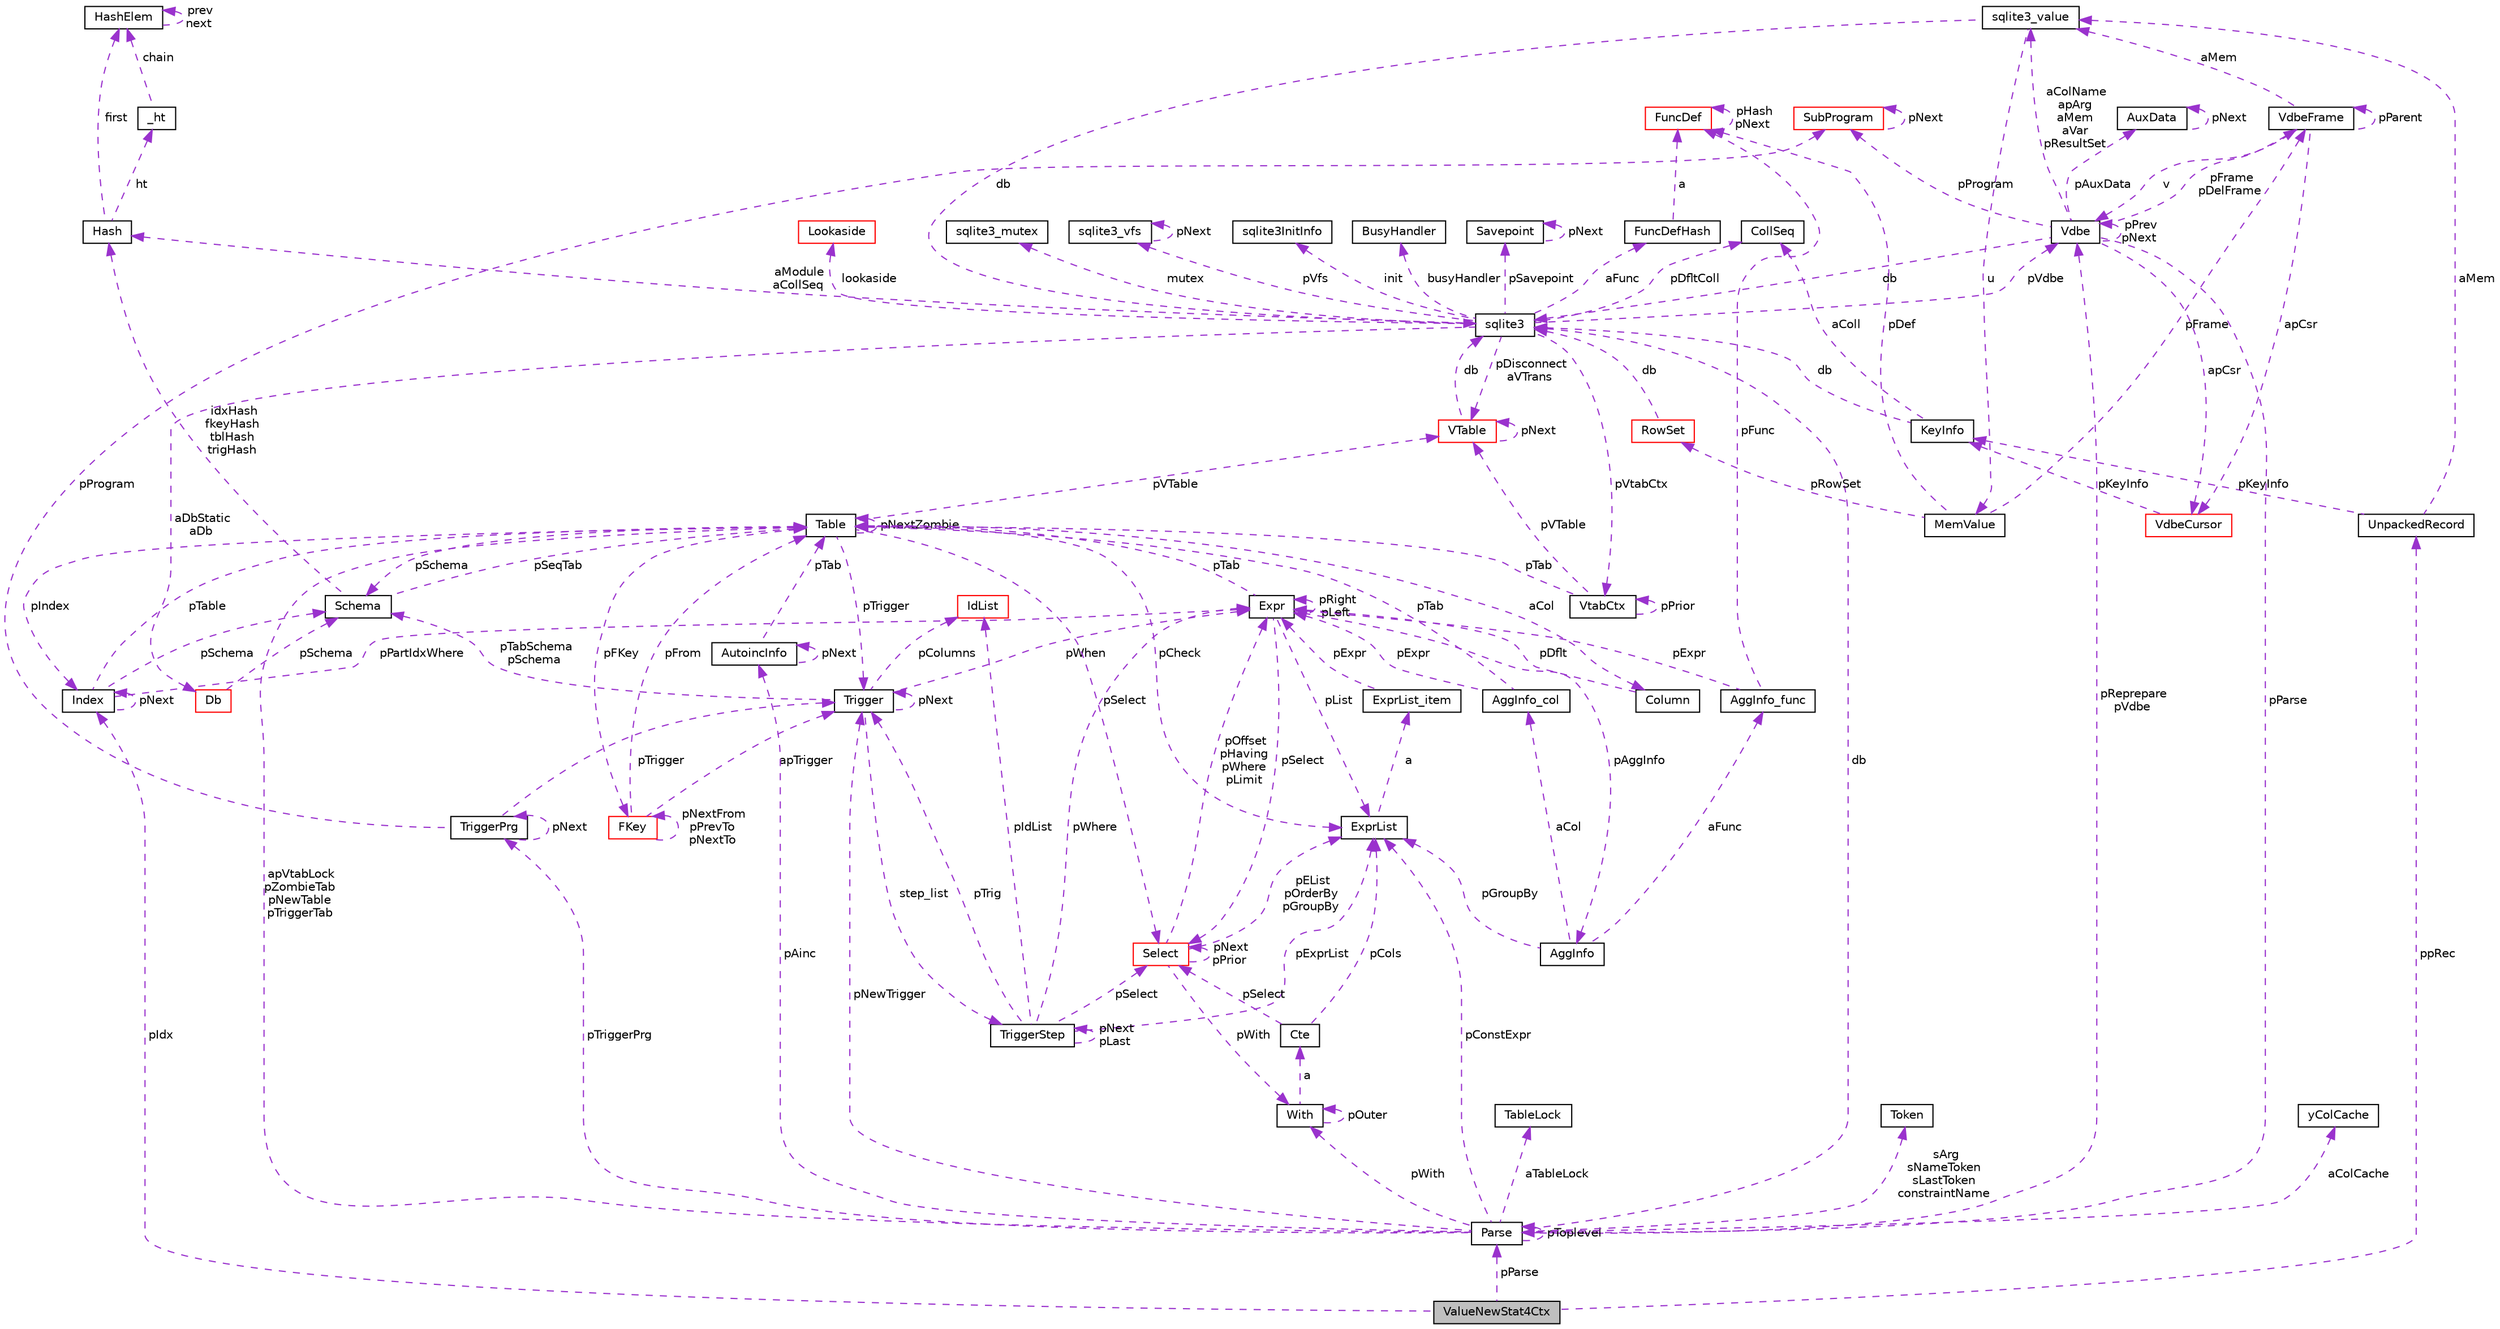 digraph "ValueNewStat4Ctx"
{
  edge [fontname="Helvetica",fontsize="10",labelfontname="Helvetica",labelfontsize="10"];
  node [fontname="Helvetica",fontsize="10",shape=record];
  Node1 [label="ValueNewStat4Ctx",height=0.2,width=0.4,color="black", fillcolor="grey75", style="filled", fontcolor="black"];
  Node2 -> Node1 [dir="back",color="darkorchid3",fontsize="10",style="dashed",label=" ppRec" ,fontname="Helvetica"];
  Node2 [label="UnpackedRecord",height=0.2,width=0.4,color="black", fillcolor="white", style="filled",URL="$struct_unpacked_record.html"];
  Node3 -> Node2 [dir="back",color="darkorchid3",fontsize="10",style="dashed",label=" aMem" ,fontname="Helvetica"];
  Node3 [label="sqlite3_value",height=0.2,width=0.4,color="black", fillcolor="white", style="filled",URL="$struct_mem.html"];
  Node4 -> Node3 [dir="back",color="darkorchid3",fontsize="10",style="dashed",label=" u" ,fontname="Helvetica"];
  Node4 [label="MemValue",height=0.2,width=0.4,color="black", fillcolor="white", style="filled",URL="$union_mem_1_1_mem_value.html"];
  Node5 -> Node4 [dir="back",color="darkorchid3",fontsize="10",style="dashed",label=" pFrame" ,fontname="Helvetica"];
  Node5 [label="VdbeFrame",height=0.2,width=0.4,color="black", fillcolor="white", style="filled",URL="$struct_vdbe_frame.html"];
  Node3 -> Node5 [dir="back",color="darkorchid3",fontsize="10",style="dashed",label=" aMem" ,fontname="Helvetica"];
  Node6 -> Node5 [dir="back",color="darkorchid3",fontsize="10",style="dashed",label=" v" ,fontname="Helvetica"];
  Node6 [label="Vdbe",height=0.2,width=0.4,color="black", fillcolor="white", style="filled",URL="$struct_vdbe.html"];
  Node6 -> Node6 [dir="back",color="darkorchid3",fontsize="10",style="dashed",label=" pPrev\npNext" ,fontname="Helvetica"];
  Node3 -> Node6 [dir="back",color="darkorchid3",fontsize="10",style="dashed",label=" aColName\napArg\naMem\naVar\npResultSet" ,fontname="Helvetica"];
  Node7 -> Node6 [dir="back",color="darkorchid3",fontsize="10",style="dashed",label=" db" ,fontname="Helvetica"];
  Node7 [label="sqlite3",height=0.2,width=0.4,color="black", fillcolor="white", style="filled",URL="$structsqlite3.html"];
  Node6 -> Node7 [dir="back",color="darkorchid3",fontsize="10",style="dashed",label=" pVdbe" ,fontname="Helvetica"];
  Node8 -> Node7 [dir="back",color="darkorchid3",fontsize="10",style="dashed",label=" pSavepoint" ,fontname="Helvetica"];
  Node8 [label="Savepoint",height=0.2,width=0.4,color="black", fillcolor="white", style="filled",URL="$struct_savepoint.html"];
  Node8 -> Node8 [dir="back",color="darkorchid3",fontsize="10",style="dashed",label=" pNext" ,fontname="Helvetica"];
  Node9 -> Node7 [dir="back",color="darkorchid3",fontsize="10",style="dashed",label=" aFunc" ,fontname="Helvetica"];
  Node9 [label="FuncDefHash",height=0.2,width=0.4,color="black", fillcolor="white", style="filled",URL="$struct_func_def_hash.html"];
  Node10 -> Node9 [dir="back",color="darkorchid3",fontsize="10",style="dashed",label=" a" ,fontname="Helvetica"];
  Node10 [label="FuncDef",height=0.2,width=0.4,color="red", fillcolor="white", style="filled",URL="$struct_func_def.html"];
  Node10 -> Node10 [dir="back",color="darkorchid3",fontsize="10",style="dashed",label=" pHash\npNext" ,fontname="Helvetica"];
  Node11 -> Node7 [dir="back",color="darkorchid3",fontsize="10",style="dashed",label=" lookaside" ,fontname="Helvetica"];
  Node11 [label="Lookaside",height=0.2,width=0.4,color="red", fillcolor="white", style="filled",URL="$struct_lookaside.html"];
  Node12 -> Node7 [dir="back",color="darkorchid3",fontsize="10",style="dashed",label=" mutex" ,fontname="Helvetica"];
  Node12 [label="sqlite3_mutex",height=0.2,width=0.4,color="black", fillcolor="white", style="filled",URL="$structsqlite3__mutex.html"];
  Node13 -> Node7 [dir="back",color="darkorchid3",fontsize="10",style="dashed",label=" pVfs" ,fontname="Helvetica"];
  Node13 [label="sqlite3_vfs",height=0.2,width=0.4,color="black", fillcolor="white", style="filled",URL="$structsqlite3__vfs.html"];
  Node13 -> Node13 [dir="back",color="darkorchid3",fontsize="10",style="dashed",label=" pNext" ,fontname="Helvetica"];
  Node14 -> Node7 [dir="back",color="darkorchid3",fontsize="10",style="dashed",label=" init" ,fontname="Helvetica"];
  Node14 [label="sqlite3InitInfo",height=0.2,width=0.4,color="black", fillcolor="white", style="filled",URL="$structsqlite3_1_1sqlite3_init_info.html"];
  Node15 -> Node7 [dir="back",color="darkorchid3",fontsize="10",style="dashed",label=" busyHandler" ,fontname="Helvetica"];
  Node15 [label="BusyHandler",height=0.2,width=0.4,color="black", fillcolor="white", style="filled",URL="$struct_busy_handler.html"];
  Node16 -> Node7 [dir="back",color="darkorchid3",fontsize="10",style="dashed",label=" pVtabCtx" ,fontname="Helvetica"];
  Node16 [label="VtabCtx",height=0.2,width=0.4,color="black", fillcolor="white", style="filled",URL="$struct_vtab_ctx.html"];
  Node16 -> Node16 [dir="back",color="darkorchid3",fontsize="10",style="dashed",label=" pPrior" ,fontname="Helvetica"];
  Node17 -> Node16 [dir="back",color="darkorchid3",fontsize="10",style="dashed",label=" pVTable" ,fontname="Helvetica"];
  Node17 [label="VTable",height=0.2,width=0.4,color="red", fillcolor="white", style="filled",URL="$struct_v_table.html"];
  Node7 -> Node17 [dir="back",color="darkorchid3",fontsize="10",style="dashed",label=" db" ,fontname="Helvetica"];
  Node17 -> Node17 [dir="back",color="darkorchid3",fontsize="10",style="dashed",label=" pNext" ,fontname="Helvetica"];
  Node18 -> Node16 [dir="back",color="darkorchid3",fontsize="10",style="dashed",label=" pTab" ,fontname="Helvetica"];
  Node18 [label="Table",height=0.2,width=0.4,color="black", fillcolor="white", style="filled",URL="$struct_table.html"];
  Node19 -> Node18 [dir="back",color="darkorchid3",fontsize="10",style="dashed",label=" pSchema" ,fontname="Helvetica"];
  Node19 [label="Schema",height=0.2,width=0.4,color="black", fillcolor="white", style="filled",URL="$struct_schema.html"];
  Node18 -> Node19 [dir="back",color="darkorchid3",fontsize="10",style="dashed",label=" pSeqTab" ,fontname="Helvetica"];
  Node20 -> Node19 [dir="back",color="darkorchid3",fontsize="10",style="dashed",label=" idxHash\nfkeyHash\ntblHash\ntrigHash" ,fontname="Helvetica"];
  Node20 [label="Hash",height=0.2,width=0.4,color="black", fillcolor="white", style="filled",URL="$struct_hash.html"];
  Node21 -> Node20 [dir="back",color="darkorchid3",fontsize="10",style="dashed",label=" ht" ,fontname="Helvetica"];
  Node21 [label="_ht",height=0.2,width=0.4,color="black", fillcolor="white", style="filled",URL="$struct_hash_1_1__ht.html"];
  Node22 -> Node21 [dir="back",color="darkorchid3",fontsize="10",style="dashed",label=" chain" ,fontname="Helvetica"];
  Node22 [label="HashElem",height=0.2,width=0.4,color="black", fillcolor="white", style="filled",URL="$struct_hash_elem.html"];
  Node22 -> Node22 [dir="back",color="darkorchid3",fontsize="10",style="dashed",label=" prev\nnext" ,fontname="Helvetica"];
  Node22 -> Node20 [dir="back",color="darkorchid3",fontsize="10",style="dashed",label=" first" ,fontname="Helvetica"];
  Node23 -> Node18 [dir="back",color="darkorchid3",fontsize="10",style="dashed",label=" aCol" ,fontname="Helvetica"];
  Node23 [label="Column",height=0.2,width=0.4,color="black", fillcolor="white", style="filled",URL="$struct_column.html"];
  Node24 -> Node23 [dir="back",color="darkorchid3",fontsize="10",style="dashed",label=" pDflt" ,fontname="Helvetica"];
  Node24 [label="Expr",height=0.2,width=0.4,color="black", fillcolor="white", style="filled",URL="$struct_expr.html"];
  Node25 -> Node24 [dir="back",color="darkorchid3",fontsize="10",style="dashed",label=" pAggInfo" ,fontname="Helvetica"];
  Node25 [label="AggInfo",height=0.2,width=0.4,color="black", fillcolor="white", style="filled",URL="$struct_agg_info.html"];
  Node26 -> Node25 [dir="back",color="darkorchid3",fontsize="10",style="dashed",label=" aCol" ,fontname="Helvetica"];
  Node26 [label="AggInfo_col",height=0.2,width=0.4,color="black", fillcolor="white", style="filled",URL="$struct_agg_info_1_1_agg_info__col.html"];
  Node24 -> Node26 [dir="back",color="darkorchid3",fontsize="10",style="dashed",label=" pExpr" ,fontname="Helvetica"];
  Node18 -> Node26 [dir="back",color="darkorchid3",fontsize="10",style="dashed",label=" pTab" ,fontname="Helvetica"];
  Node27 -> Node25 [dir="back",color="darkorchid3",fontsize="10",style="dashed",label=" aFunc" ,fontname="Helvetica"];
  Node27 [label="AggInfo_func",height=0.2,width=0.4,color="black", fillcolor="white", style="filled",URL="$struct_agg_info_1_1_agg_info__func.html"];
  Node24 -> Node27 [dir="back",color="darkorchid3",fontsize="10",style="dashed",label=" pExpr" ,fontname="Helvetica"];
  Node10 -> Node27 [dir="back",color="darkorchid3",fontsize="10",style="dashed",label=" pFunc" ,fontname="Helvetica"];
  Node28 -> Node25 [dir="back",color="darkorchid3",fontsize="10",style="dashed",label=" pGroupBy" ,fontname="Helvetica"];
  Node28 [label="ExprList",height=0.2,width=0.4,color="black", fillcolor="white", style="filled",URL="$struct_expr_list.html"];
  Node29 -> Node28 [dir="back",color="darkorchid3",fontsize="10",style="dashed",label=" a" ,fontname="Helvetica"];
  Node29 [label="ExprList_item",height=0.2,width=0.4,color="black", fillcolor="white", style="filled",URL="$struct_expr_list_1_1_expr_list__item.html"];
  Node24 -> Node29 [dir="back",color="darkorchid3",fontsize="10",style="dashed",label=" pExpr" ,fontname="Helvetica"];
  Node24 -> Node24 [dir="back",color="darkorchid3",fontsize="10",style="dashed",label=" pRight\npLeft" ,fontname="Helvetica"];
  Node18 -> Node24 [dir="back",color="darkorchid3",fontsize="10",style="dashed",label=" pTab" ,fontname="Helvetica"];
  Node30 -> Node24 [dir="back",color="darkorchid3",fontsize="10",style="dashed",label=" pSelect" ,fontname="Helvetica"];
  Node30 [label="Select",height=0.2,width=0.4,color="red", fillcolor="white", style="filled",URL="$struct_select.html"];
  Node24 -> Node30 [dir="back",color="darkorchid3",fontsize="10",style="dashed",label=" pOffset\npHaving\npWhere\npLimit" ,fontname="Helvetica"];
  Node31 -> Node30 [dir="back",color="darkorchid3",fontsize="10",style="dashed",label=" pWith" ,fontname="Helvetica"];
  Node31 [label="With",height=0.2,width=0.4,color="black", fillcolor="white", style="filled",URL="$struct_with.html"];
  Node32 -> Node31 [dir="back",color="darkorchid3",fontsize="10",style="dashed",label=" a" ,fontname="Helvetica"];
  Node32 [label="Cte",height=0.2,width=0.4,color="black", fillcolor="white", style="filled",URL="$struct_with_1_1_cte.html"];
  Node30 -> Node32 [dir="back",color="darkorchid3",fontsize="10",style="dashed",label=" pSelect" ,fontname="Helvetica"];
  Node28 -> Node32 [dir="back",color="darkorchid3",fontsize="10",style="dashed",label=" pCols" ,fontname="Helvetica"];
  Node31 -> Node31 [dir="back",color="darkorchid3",fontsize="10",style="dashed",label=" pOuter" ,fontname="Helvetica"];
  Node30 -> Node30 [dir="back",color="darkorchid3",fontsize="10",style="dashed",label=" pNext\npPrior" ,fontname="Helvetica"];
  Node28 -> Node30 [dir="back",color="darkorchid3",fontsize="10",style="dashed",label=" pEList\npOrderBy\npGroupBy" ,fontname="Helvetica"];
  Node28 -> Node24 [dir="back",color="darkorchid3",fontsize="10",style="dashed",label=" pList" ,fontname="Helvetica"];
  Node33 -> Node18 [dir="back",color="darkorchid3",fontsize="10",style="dashed",label=" pFKey" ,fontname="Helvetica"];
  Node33 [label="FKey",height=0.2,width=0.4,color="red", fillcolor="white", style="filled",URL="$struct_f_key.html"];
  Node33 -> Node33 [dir="back",color="darkorchid3",fontsize="10",style="dashed",label=" pNextFrom\npPrevTo\npNextTo" ,fontname="Helvetica"];
  Node18 -> Node33 [dir="back",color="darkorchid3",fontsize="10",style="dashed",label=" pFrom" ,fontname="Helvetica"];
  Node34 -> Node33 [dir="back",color="darkorchid3",fontsize="10",style="dashed",label=" apTrigger" ,fontname="Helvetica"];
  Node34 [label="Trigger",height=0.2,width=0.4,color="black", fillcolor="white", style="filled",URL="$struct_trigger.html"];
  Node35 -> Node34 [dir="back",color="darkorchid3",fontsize="10",style="dashed",label=" step_list" ,fontname="Helvetica"];
  Node35 [label="TriggerStep",height=0.2,width=0.4,color="black", fillcolor="white", style="filled",URL="$struct_trigger_step.html"];
  Node35 -> Node35 [dir="back",color="darkorchid3",fontsize="10",style="dashed",label=" pNext\npLast" ,fontname="Helvetica"];
  Node24 -> Node35 [dir="back",color="darkorchid3",fontsize="10",style="dashed",label=" pWhere" ,fontname="Helvetica"];
  Node36 -> Node35 [dir="back",color="darkorchid3",fontsize="10",style="dashed",label=" pIdList" ,fontname="Helvetica"];
  Node36 [label="IdList",height=0.2,width=0.4,color="red", fillcolor="white", style="filled",URL="$struct_id_list.html"];
  Node30 -> Node35 [dir="back",color="darkorchid3",fontsize="10",style="dashed",label=" pSelect" ,fontname="Helvetica"];
  Node34 -> Node35 [dir="back",color="darkorchid3",fontsize="10",style="dashed",label=" pTrig" ,fontname="Helvetica"];
  Node28 -> Node35 [dir="back",color="darkorchid3",fontsize="10",style="dashed",label=" pExprList" ,fontname="Helvetica"];
  Node19 -> Node34 [dir="back",color="darkorchid3",fontsize="10",style="dashed",label=" pTabSchema\npSchema" ,fontname="Helvetica"];
  Node24 -> Node34 [dir="back",color="darkorchid3",fontsize="10",style="dashed",label=" pWhen" ,fontname="Helvetica"];
  Node36 -> Node34 [dir="back",color="darkorchid3",fontsize="10",style="dashed",label=" pColumns" ,fontname="Helvetica"];
  Node34 -> Node34 [dir="back",color="darkorchid3",fontsize="10",style="dashed",label=" pNext" ,fontname="Helvetica"];
  Node17 -> Node18 [dir="back",color="darkorchid3",fontsize="10",style="dashed",label=" pVTable" ,fontname="Helvetica"];
  Node18 -> Node18 [dir="back",color="darkorchid3",fontsize="10",style="dashed",label=" pNextZombie" ,fontname="Helvetica"];
  Node34 -> Node18 [dir="back",color="darkorchid3",fontsize="10",style="dashed",label=" pTrigger" ,fontname="Helvetica"];
  Node30 -> Node18 [dir="back",color="darkorchid3",fontsize="10",style="dashed",label=" pSelect" ,fontname="Helvetica"];
  Node28 -> Node18 [dir="back",color="darkorchid3",fontsize="10",style="dashed",label=" pCheck" ,fontname="Helvetica"];
  Node37 -> Node18 [dir="back",color="darkorchid3",fontsize="10",style="dashed",label=" pIndex" ,fontname="Helvetica"];
  Node37 [label="Index",height=0.2,width=0.4,color="black", fillcolor="white", style="filled",URL="$struct_index.html"];
  Node19 -> Node37 [dir="back",color="darkorchid3",fontsize="10",style="dashed",label=" pSchema" ,fontname="Helvetica"];
  Node24 -> Node37 [dir="back",color="darkorchid3",fontsize="10",style="dashed",label=" pPartIdxWhere" ,fontname="Helvetica"];
  Node18 -> Node37 [dir="back",color="darkorchid3",fontsize="10",style="dashed",label=" pTable" ,fontname="Helvetica"];
  Node37 -> Node37 [dir="back",color="darkorchid3",fontsize="10",style="dashed",label=" pNext" ,fontname="Helvetica"];
  Node38 -> Node7 [dir="back",color="darkorchid3",fontsize="10",style="dashed",label=" pDfltColl" ,fontname="Helvetica"];
  Node38 [label="CollSeq",height=0.2,width=0.4,color="black", fillcolor="white", style="filled",URL="$struct_coll_seq.html"];
  Node17 -> Node7 [dir="back",color="darkorchid3",fontsize="10",style="dashed",label=" pDisconnect\naVTrans" ,fontname="Helvetica"];
  Node39 -> Node7 [dir="back",color="darkorchid3",fontsize="10",style="dashed",label=" aDbStatic\naDb" ,fontname="Helvetica"];
  Node39 [label="Db",height=0.2,width=0.4,color="red", fillcolor="white", style="filled",URL="$struct_db.html"];
  Node19 -> Node39 [dir="back",color="darkorchid3",fontsize="10",style="dashed",label=" pSchema" ,fontname="Helvetica"];
  Node20 -> Node7 [dir="back",color="darkorchid3",fontsize="10",style="dashed",label=" aModule\naCollSeq" ,fontname="Helvetica"];
  Node5 -> Node6 [dir="back",color="darkorchid3",fontsize="10",style="dashed",label=" pFrame\npDelFrame" ,fontname="Helvetica"];
  Node40 -> Node6 [dir="back",color="darkorchid3",fontsize="10",style="dashed",label=" pAuxData" ,fontname="Helvetica"];
  Node40 [label="AuxData",height=0.2,width=0.4,color="black", fillcolor="white", style="filled",URL="$struct_aux_data.html"];
  Node40 -> Node40 [dir="back",color="darkorchid3",fontsize="10",style="dashed",label=" pNext" ,fontname="Helvetica"];
  Node41 -> Node6 [dir="back",color="darkorchid3",fontsize="10",style="dashed",label=" pProgram" ,fontname="Helvetica"];
  Node41 [label="SubProgram",height=0.2,width=0.4,color="red", fillcolor="white", style="filled",URL="$struct_sub_program.html"];
  Node41 -> Node41 [dir="back",color="darkorchid3",fontsize="10",style="dashed",label=" pNext" ,fontname="Helvetica"];
  Node42 -> Node6 [dir="back",color="darkorchid3",fontsize="10",style="dashed",label=" apCsr" ,fontname="Helvetica"];
  Node42 [label="VdbeCursor",height=0.2,width=0.4,color="red", fillcolor="white", style="filled",URL="$struct_vdbe_cursor.html"];
  Node43 -> Node42 [dir="back",color="darkorchid3",fontsize="10",style="dashed",label=" pKeyInfo" ,fontname="Helvetica"];
  Node43 [label="KeyInfo",height=0.2,width=0.4,color="black", fillcolor="white", style="filled",URL="$struct_key_info.html"];
  Node7 -> Node43 [dir="back",color="darkorchid3",fontsize="10",style="dashed",label=" db" ,fontname="Helvetica"];
  Node38 -> Node43 [dir="back",color="darkorchid3",fontsize="10",style="dashed",label=" aColl" ,fontname="Helvetica"];
  Node44 -> Node6 [dir="back",color="darkorchid3",fontsize="10",style="dashed",label=" pParse" ,fontname="Helvetica"];
  Node44 [label="Parse",height=0.2,width=0.4,color="black", fillcolor="white", style="filled",URL="$struct_parse.html"];
  Node6 -> Node44 [dir="back",color="darkorchid3",fontsize="10",style="dashed",label=" pReprepare\npVdbe" ,fontname="Helvetica"];
  Node7 -> Node44 [dir="back",color="darkorchid3",fontsize="10",style="dashed",label=" db" ,fontname="Helvetica"];
  Node45 -> Node44 [dir="back",color="darkorchid3",fontsize="10",style="dashed",label=" aTableLock" ,fontname="Helvetica"];
  Node45 [label="TableLock",height=0.2,width=0.4,color="black", fillcolor="white", style="filled",URL="$struct_table_lock.html"];
  Node46 -> Node44 [dir="back",color="darkorchid3",fontsize="10",style="dashed",label=" sArg\nsNameToken\nsLastToken\nconstraintName" ,fontname="Helvetica"];
  Node46 [label="Token",height=0.2,width=0.4,color="black", fillcolor="white", style="filled",URL="$struct_token.html"];
  Node31 -> Node44 [dir="back",color="darkorchid3",fontsize="10",style="dashed",label=" pWith" ,fontname="Helvetica"];
  Node47 -> Node44 [dir="back",color="darkorchid3",fontsize="10",style="dashed",label=" aColCache" ,fontname="Helvetica"];
  Node47 [label="yColCache",height=0.2,width=0.4,color="black", fillcolor="white", style="filled",URL="$struct_parse_1_1y_col_cache.html"];
  Node18 -> Node44 [dir="back",color="darkorchid3",fontsize="10",style="dashed",label=" apVtabLock\npZombieTab\npNewTable\npTriggerTab" ,fontname="Helvetica"];
  Node34 -> Node44 [dir="back",color="darkorchid3",fontsize="10",style="dashed",label=" pNewTrigger" ,fontname="Helvetica"];
  Node48 -> Node44 [dir="back",color="darkorchid3",fontsize="10",style="dashed",label=" pTriggerPrg" ,fontname="Helvetica"];
  Node48 [label="TriggerPrg",height=0.2,width=0.4,color="black", fillcolor="white", style="filled",URL="$struct_trigger_prg.html"];
  Node41 -> Node48 [dir="back",color="darkorchid3",fontsize="10",style="dashed",label=" pProgram" ,fontname="Helvetica"];
  Node34 -> Node48 [dir="back",color="darkorchid3",fontsize="10",style="dashed",label=" pTrigger" ,fontname="Helvetica"];
  Node48 -> Node48 [dir="back",color="darkorchid3",fontsize="10",style="dashed",label=" pNext" ,fontname="Helvetica"];
  Node49 -> Node44 [dir="back",color="darkorchid3",fontsize="10",style="dashed",label=" pAinc" ,fontname="Helvetica"];
  Node49 [label="AutoincInfo",height=0.2,width=0.4,color="black", fillcolor="white", style="filled",URL="$struct_autoinc_info.html"];
  Node18 -> Node49 [dir="back",color="darkorchid3",fontsize="10",style="dashed",label=" pTab" ,fontname="Helvetica"];
  Node49 -> Node49 [dir="back",color="darkorchid3",fontsize="10",style="dashed",label=" pNext" ,fontname="Helvetica"];
  Node28 -> Node44 [dir="back",color="darkorchid3",fontsize="10",style="dashed",label=" pConstExpr" ,fontname="Helvetica"];
  Node44 -> Node44 [dir="back",color="darkorchid3",fontsize="10",style="dashed",label=" pToplevel" ,fontname="Helvetica"];
  Node5 -> Node5 [dir="back",color="darkorchid3",fontsize="10",style="dashed",label=" pParent" ,fontname="Helvetica"];
  Node42 -> Node5 [dir="back",color="darkorchid3",fontsize="10",style="dashed",label=" apCsr" ,fontname="Helvetica"];
  Node50 -> Node4 [dir="back",color="darkorchid3",fontsize="10",style="dashed",label=" pRowSet" ,fontname="Helvetica"];
  Node50 [label="RowSet",height=0.2,width=0.4,color="red", fillcolor="white", style="filled",URL="$struct_row_set.html"];
  Node7 -> Node50 [dir="back",color="darkorchid3",fontsize="10",style="dashed",label=" db" ,fontname="Helvetica"];
  Node10 -> Node4 [dir="back",color="darkorchid3",fontsize="10",style="dashed",label=" pDef" ,fontname="Helvetica"];
  Node7 -> Node3 [dir="back",color="darkorchid3",fontsize="10",style="dashed",label=" db" ,fontname="Helvetica"];
  Node43 -> Node2 [dir="back",color="darkorchid3",fontsize="10",style="dashed",label=" pKeyInfo" ,fontname="Helvetica"];
  Node37 -> Node1 [dir="back",color="darkorchid3",fontsize="10",style="dashed",label=" pIdx" ,fontname="Helvetica"];
  Node44 -> Node1 [dir="back",color="darkorchid3",fontsize="10",style="dashed",label=" pParse" ,fontname="Helvetica"];
}

